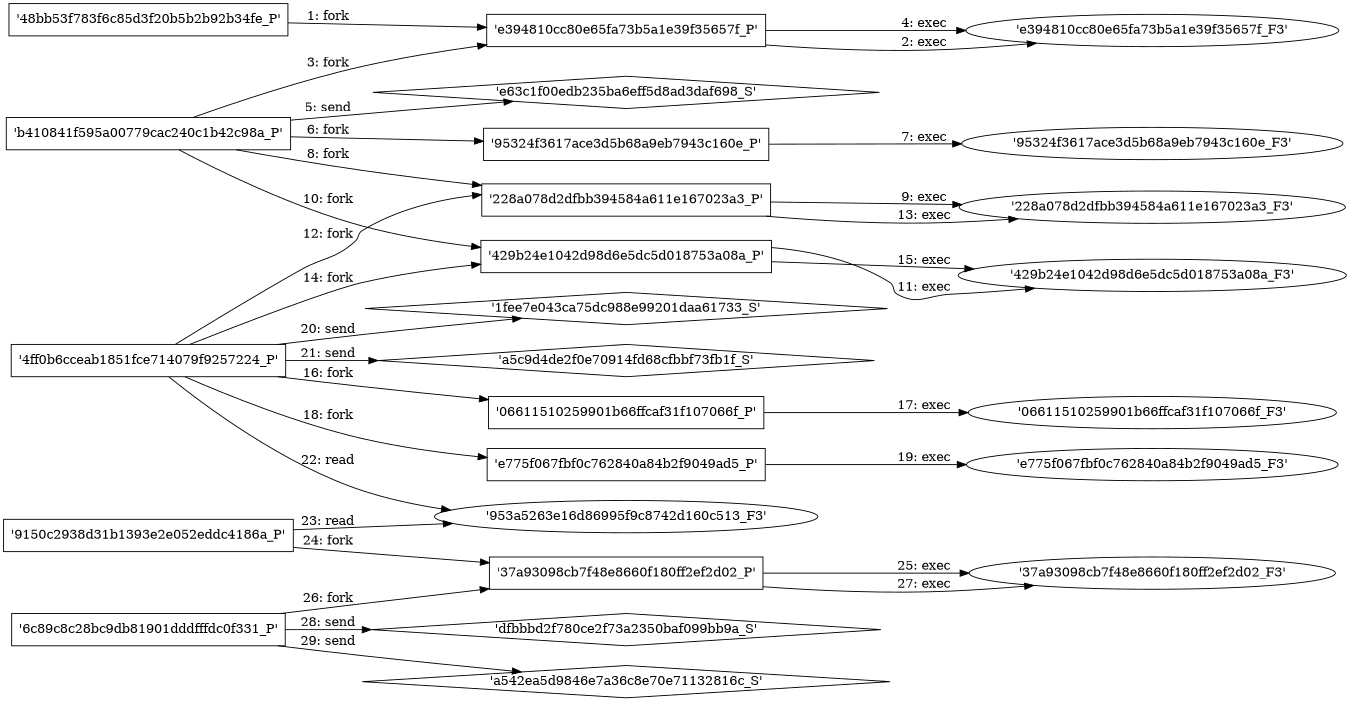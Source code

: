 digraph "D:\Learning\Paper\apt\基于CTI的攻击预警\Dataset\攻击图\ASGfromALLCTI\Anatomy of a sextortion scam.dot" {
rankdir="LR"
size="9"
fixedsize="false"
splines="true"
nodesep=0.3
ranksep=0
fontsize=10
overlap="scalexy"
engine= "neato"
	"'48bb53f783f6c85d3f20b5b2b92b34fe_P'" [node_type=Process shape=box]
	"'e394810cc80e65fa73b5a1e39f35657f_P'" [node_type=Process shape=box]
	"'48bb53f783f6c85d3f20b5b2b92b34fe_P'" -> "'e394810cc80e65fa73b5a1e39f35657f_P'" [label="1: fork"]
	"'e394810cc80e65fa73b5a1e39f35657f_P'" [node_type=Process shape=box]
	"'e394810cc80e65fa73b5a1e39f35657f_F3'" [node_type=File shape=ellipse]
	"'e394810cc80e65fa73b5a1e39f35657f_P'" -> "'e394810cc80e65fa73b5a1e39f35657f_F3'" [label="2: exec"]
	"'b410841f595a00779cac240c1b42c98a_P'" [node_type=Process shape=box]
	"'e394810cc80e65fa73b5a1e39f35657f_P'" [node_type=Process shape=box]
	"'b410841f595a00779cac240c1b42c98a_P'" -> "'e394810cc80e65fa73b5a1e39f35657f_P'" [label="3: fork"]
	"'e394810cc80e65fa73b5a1e39f35657f_P'" [node_type=Process shape=box]
	"'e394810cc80e65fa73b5a1e39f35657f_F3'" [node_type=File shape=ellipse]
	"'e394810cc80e65fa73b5a1e39f35657f_P'" -> "'e394810cc80e65fa73b5a1e39f35657f_F3'" [label="4: exec"]
	"'e63c1f00edb235ba6eff5d8ad3daf698_S'" [node_type=Socket shape=diamond]
	"'b410841f595a00779cac240c1b42c98a_P'" [node_type=Process shape=box]
	"'b410841f595a00779cac240c1b42c98a_P'" -> "'e63c1f00edb235ba6eff5d8ad3daf698_S'" [label="5: send"]
	"'b410841f595a00779cac240c1b42c98a_P'" [node_type=Process shape=box]
	"'95324f3617ace3d5b68a9eb7943c160e_P'" [node_type=Process shape=box]
	"'b410841f595a00779cac240c1b42c98a_P'" -> "'95324f3617ace3d5b68a9eb7943c160e_P'" [label="6: fork"]
	"'95324f3617ace3d5b68a9eb7943c160e_P'" [node_type=Process shape=box]
	"'95324f3617ace3d5b68a9eb7943c160e_F3'" [node_type=File shape=ellipse]
	"'95324f3617ace3d5b68a9eb7943c160e_P'" -> "'95324f3617ace3d5b68a9eb7943c160e_F3'" [label="7: exec"]
	"'b410841f595a00779cac240c1b42c98a_P'" [node_type=Process shape=box]
	"'228a078d2dfbb394584a611e167023a3_P'" [node_type=Process shape=box]
	"'b410841f595a00779cac240c1b42c98a_P'" -> "'228a078d2dfbb394584a611e167023a3_P'" [label="8: fork"]
	"'228a078d2dfbb394584a611e167023a3_P'" [node_type=Process shape=box]
	"'228a078d2dfbb394584a611e167023a3_F3'" [node_type=File shape=ellipse]
	"'228a078d2dfbb394584a611e167023a3_P'" -> "'228a078d2dfbb394584a611e167023a3_F3'" [label="9: exec"]
	"'b410841f595a00779cac240c1b42c98a_P'" [node_type=Process shape=box]
	"'429b24e1042d98d6e5dc5d018753a08a_P'" [node_type=Process shape=box]
	"'b410841f595a00779cac240c1b42c98a_P'" -> "'429b24e1042d98d6e5dc5d018753a08a_P'" [label="10: fork"]
	"'429b24e1042d98d6e5dc5d018753a08a_P'" [node_type=Process shape=box]
	"'429b24e1042d98d6e5dc5d018753a08a_F3'" [node_type=File shape=ellipse]
	"'429b24e1042d98d6e5dc5d018753a08a_P'" -> "'429b24e1042d98d6e5dc5d018753a08a_F3'" [label="11: exec"]
	"'4ff0b6cceab1851fce714079f9257224_P'" [node_type=Process shape=box]
	"'228a078d2dfbb394584a611e167023a3_P'" [node_type=Process shape=box]
	"'4ff0b6cceab1851fce714079f9257224_P'" -> "'228a078d2dfbb394584a611e167023a3_P'" [label="12: fork"]
	"'228a078d2dfbb394584a611e167023a3_P'" [node_type=Process shape=box]
	"'228a078d2dfbb394584a611e167023a3_F3'" [node_type=File shape=ellipse]
	"'228a078d2dfbb394584a611e167023a3_P'" -> "'228a078d2dfbb394584a611e167023a3_F3'" [label="13: exec"]
	"'4ff0b6cceab1851fce714079f9257224_P'" [node_type=Process shape=box]
	"'429b24e1042d98d6e5dc5d018753a08a_P'" [node_type=Process shape=box]
	"'4ff0b6cceab1851fce714079f9257224_P'" -> "'429b24e1042d98d6e5dc5d018753a08a_P'" [label="14: fork"]
	"'429b24e1042d98d6e5dc5d018753a08a_P'" [node_type=Process shape=box]
	"'429b24e1042d98d6e5dc5d018753a08a_F3'" [node_type=File shape=ellipse]
	"'429b24e1042d98d6e5dc5d018753a08a_P'" -> "'429b24e1042d98d6e5dc5d018753a08a_F3'" [label="15: exec"]
	"'4ff0b6cceab1851fce714079f9257224_P'" [node_type=Process shape=box]
	"'06611510259901b66ffcaf31f107066f_P'" [node_type=Process shape=box]
	"'4ff0b6cceab1851fce714079f9257224_P'" -> "'06611510259901b66ffcaf31f107066f_P'" [label="16: fork"]
	"'06611510259901b66ffcaf31f107066f_P'" [node_type=Process shape=box]
	"'06611510259901b66ffcaf31f107066f_F3'" [node_type=File shape=ellipse]
	"'06611510259901b66ffcaf31f107066f_P'" -> "'06611510259901b66ffcaf31f107066f_F3'" [label="17: exec"]
	"'4ff0b6cceab1851fce714079f9257224_P'" [node_type=Process shape=box]
	"'e775f067fbf0c762840a84b2f9049ad5_P'" [node_type=Process shape=box]
	"'4ff0b6cceab1851fce714079f9257224_P'" -> "'e775f067fbf0c762840a84b2f9049ad5_P'" [label="18: fork"]
	"'e775f067fbf0c762840a84b2f9049ad5_P'" [node_type=Process shape=box]
	"'e775f067fbf0c762840a84b2f9049ad5_F3'" [node_type=File shape=ellipse]
	"'e775f067fbf0c762840a84b2f9049ad5_P'" -> "'e775f067fbf0c762840a84b2f9049ad5_F3'" [label="19: exec"]
	"'1fee7e043ca75dc988e99201daa61733_S'" [node_type=Socket shape=diamond]
	"'4ff0b6cceab1851fce714079f9257224_P'" [node_type=Process shape=box]
	"'4ff0b6cceab1851fce714079f9257224_P'" -> "'1fee7e043ca75dc988e99201daa61733_S'" [label="20: send"]
	"'a5c9d4de2f0e70914fd68cfbbf73fb1f_S'" [node_type=Socket shape=diamond]
	"'4ff0b6cceab1851fce714079f9257224_P'" [node_type=Process shape=box]
	"'4ff0b6cceab1851fce714079f9257224_P'" -> "'a5c9d4de2f0e70914fd68cfbbf73fb1f_S'" [label="21: send"]
	"'953a5263e16d86995f9c8742d160c513_F3'" [node_type=file shape=ellipse]
	"'4ff0b6cceab1851fce714079f9257224_P'" [node_type=Process shape=box]
	"'4ff0b6cceab1851fce714079f9257224_P'" -> "'953a5263e16d86995f9c8742d160c513_F3'" [label="22: read"]
	"'953a5263e16d86995f9c8742d160c513_F3'" [node_type=file shape=ellipse]
	"'9150c2938d31b1393e2e052eddc4186a_P'" [node_type=Process shape=box]
	"'9150c2938d31b1393e2e052eddc4186a_P'" -> "'953a5263e16d86995f9c8742d160c513_F3'" [label="23: read"]
	"'9150c2938d31b1393e2e052eddc4186a_P'" [node_type=Process shape=box]
	"'37a93098cb7f48e8660f180ff2ef2d02_P'" [node_type=Process shape=box]
	"'9150c2938d31b1393e2e052eddc4186a_P'" -> "'37a93098cb7f48e8660f180ff2ef2d02_P'" [label="24: fork"]
	"'37a93098cb7f48e8660f180ff2ef2d02_P'" [node_type=Process shape=box]
	"'37a93098cb7f48e8660f180ff2ef2d02_F3'" [node_type=File shape=ellipse]
	"'37a93098cb7f48e8660f180ff2ef2d02_P'" -> "'37a93098cb7f48e8660f180ff2ef2d02_F3'" [label="25: exec"]
	"'6c89c8c28bc9db81901dddfffdc0f331_P'" [node_type=Process shape=box]
	"'37a93098cb7f48e8660f180ff2ef2d02_P'" [node_type=Process shape=box]
	"'6c89c8c28bc9db81901dddfffdc0f331_P'" -> "'37a93098cb7f48e8660f180ff2ef2d02_P'" [label="26: fork"]
	"'37a93098cb7f48e8660f180ff2ef2d02_P'" [node_type=Process shape=box]
	"'37a93098cb7f48e8660f180ff2ef2d02_F3'" [node_type=File shape=ellipse]
	"'37a93098cb7f48e8660f180ff2ef2d02_P'" -> "'37a93098cb7f48e8660f180ff2ef2d02_F3'" [label="27: exec"]
	"'dfbbbd2f780ce2f73a2350baf099bb9a_S'" [node_type=Socket shape=diamond]
	"'6c89c8c28bc9db81901dddfffdc0f331_P'" [node_type=Process shape=box]
	"'6c89c8c28bc9db81901dddfffdc0f331_P'" -> "'dfbbbd2f780ce2f73a2350baf099bb9a_S'" [label="28: send"]
	"'a542ea5d9846e7a36c8e70e71132816c_S'" [node_type=Socket shape=diamond]
	"'6c89c8c28bc9db81901dddfffdc0f331_P'" [node_type=Process shape=box]
	"'6c89c8c28bc9db81901dddfffdc0f331_P'" -> "'a542ea5d9846e7a36c8e70e71132816c_S'" [label="29: send"]
}
